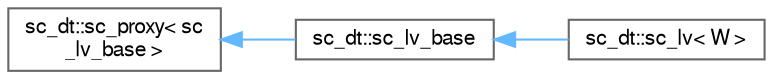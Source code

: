digraph "Graphical Class Hierarchy"
{
 // LATEX_PDF_SIZE
  bgcolor="transparent";
  edge [fontname=FreeSans,fontsize=10,labelfontname=FreeSans,labelfontsize=10];
  node [fontname=FreeSans,fontsize=10,shape=box,height=0.2,width=0.4];
  rankdir="LR";
  Node0 [id="Node000000",label="sc_dt::sc_proxy\< sc\l_lv_base \>",height=0.2,width=0.4,color="grey40", fillcolor="white", style="filled",URL="$a01625.html",tooltip=" "];
  Node0 -> Node1 [id="edge196_Node000000_Node000001",dir="back",color="steelblue1",style="solid",tooltip=" "];
  Node1 [id="Node000001",label="sc_dt::sc_lv_base",height=0.2,width=0.4,color="grey40", fillcolor="white", style="filled",URL="$a01621.html",tooltip=" "];
  Node1 -> Node2 [id="edge197_Node000001_Node000002",dir="back",color="steelblue1",style="solid",tooltip=" "];
  Node2 [id="Node000002",label="sc_dt::sc_lv\< W \>",height=0.2,width=0.4,color="grey40", fillcolor="white", style="filled",URL="$a01617.html",tooltip=" "];
}
